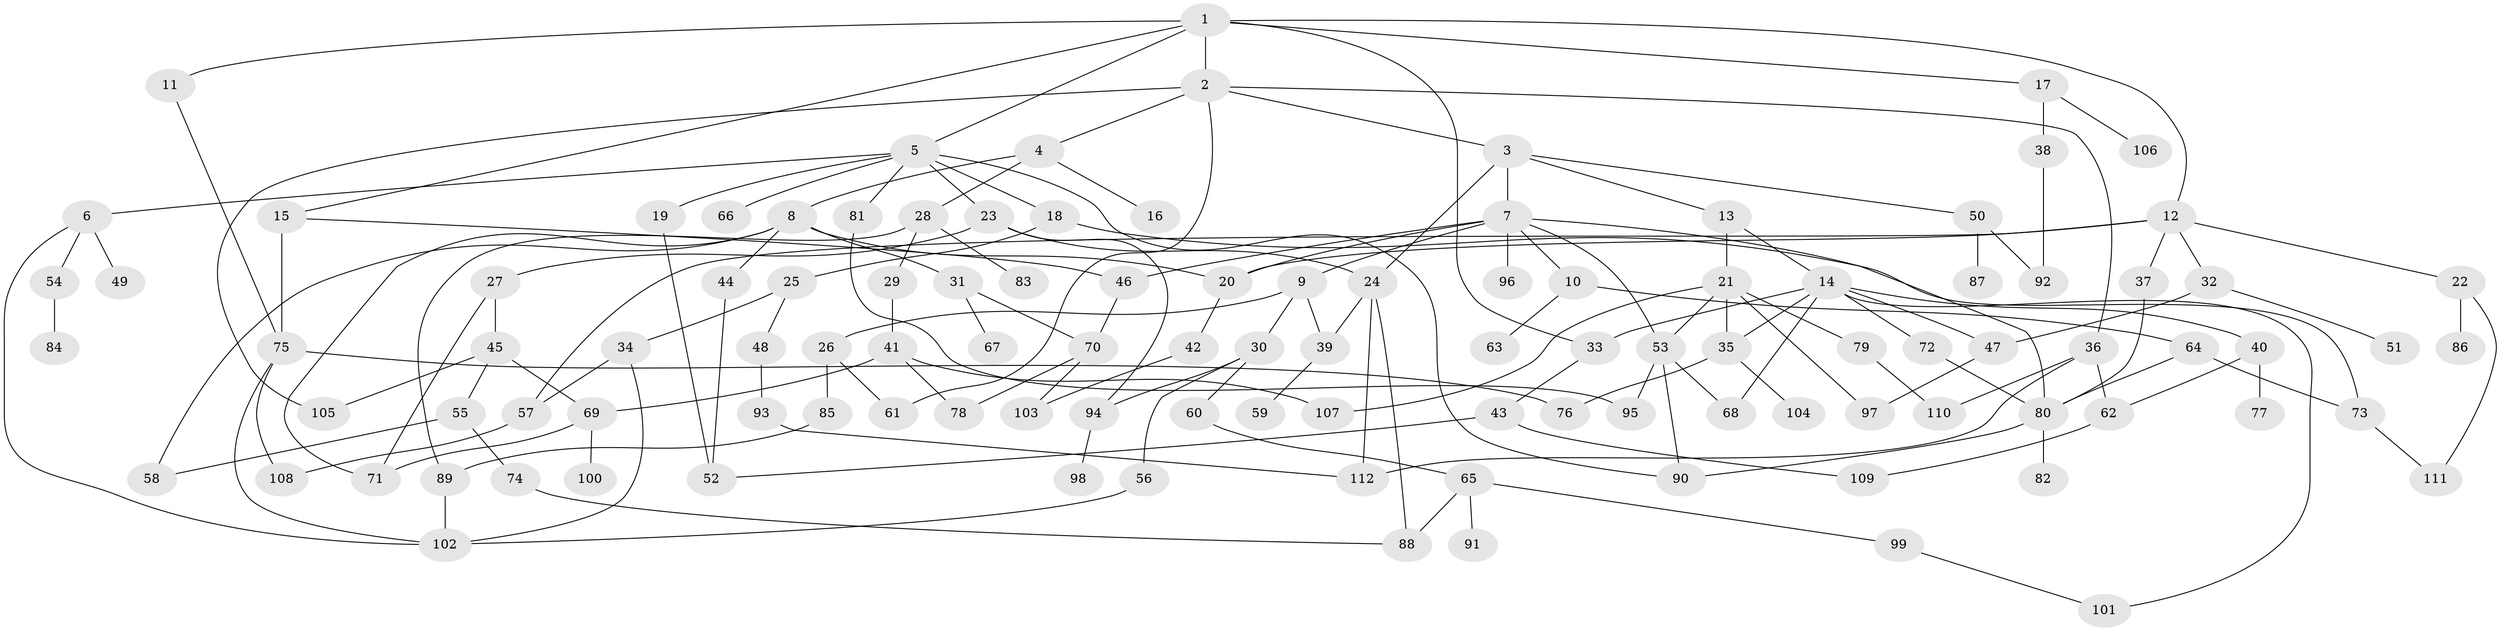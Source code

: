 // coarse degree distribution, {8: 0.05194805194805195, 6: 0.07792207792207792, 10: 0.012987012987012988, 4: 0.07792207792207792, 9: 0.012987012987012988, 2: 0.2857142857142857, 7: 0.012987012987012988, 3: 0.16883116883116883, 1: 0.2077922077922078, 5: 0.09090909090909091}
// Generated by graph-tools (version 1.1) at 2025/23/03/03/25 07:23:30]
// undirected, 112 vertices, 161 edges
graph export_dot {
graph [start="1"]
  node [color=gray90,style=filled];
  1;
  2;
  3;
  4;
  5;
  6;
  7;
  8;
  9;
  10;
  11;
  12;
  13;
  14;
  15;
  16;
  17;
  18;
  19;
  20;
  21;
  22;
  23;
  24;
  25;
  26;
  27;
  28;
  29;
  30;
  31;
  32;
  33;
  34;
  35;
  36;
  37;
  38;
  39;
  40;
  41;
  42;
  43;
  44;
  45;
  46;
  47;
  48;
  49;
  50;
  51;
  52;
  53;
  54;
  55;
  56;
  57;
  58;
  59;
  60;
  61;
  62;
  63;
  64;
  65;
  66;
  67;
  68;
  69;
  70;
  71;
  72;
  73;
  74;
  75;
  76;
  77;
  78;
  79;
  80;
  81;
  82;
  83;
  84;
  85;
  86;
  87;
  88;
  89;
  90;
  91;
  92;
  93;
  94;
  95;
  96;
  97;
  98;
  99;
  100;
  101;
  102;
  103;
  104;
  105;
  106;
  107;
  108;
  109;
  110;
  111;
  112;
  1 -- 2;
  1 -- 5;
  1 -- 11;
  1 -- 12;
  1 -- 15;
  1 -- 17;
  1 -- 33;
  2 -- 3;
  2 -- 4;
  2 -- 36;
  2 -- 105;
  2 -- 61;
  3 -- 7;
  3 -- 13;
  3 -- 24;
  3 -- 50;
  4 -- 8;
  4 -- 16;
  4 -- 28;
  5 -- 6;
  5 -- 18;
  5 -- 19;
  5 -- 23;
  5 -- 66;
  5 -- 81;
  5 -- 90;
  6 -- 49;
  6 -- 54;
  6 -- 102;
  7 -- 9;
  7 -- 10;
  7 -- 46;
  7 -- 96;
  7 -- 20;
  7 -- 53;
  7 -- 80;
  8 -- 20;
  8 -- 31;
  8 -- 44;
  8 -- 71;
  8 -- 58;
  9 -- 26;
  9 -- 30;
  9 -- 39;
  10 -- 63;
  10 -- 64;
  11 -- 75;
  12 -- 22;
  12 -- 32;
  12 -- 37;
  12 -- 57;
  12 -- 20;
  13 -- 14;
  13 -- 21;
  14 -- 35;
  14 -- 40;
  14 -- 68;
  14 -- 72;
  14 -- 47;
  14 -- 101;
  14 -- 33;
  15 -- 75;
  15 -- 46;
  17 -- 38;
  17 -- 106;
  18 -- 25;
  18 -- 73;
  19 -- 52;
  20 -- 42;
  21 -- 53;
  21 -- 79;
  21 -- 97;
  21 -- 35;
  21 -- 107;
  22 -- 86;
  22 -- 111;
  23 -- 27;
  23 -- 24;
  23 -- 94;
  24 -- 88;
  24 -- 112;
  24 -- 39;
  25 -- 34;
  25 -- 48;
  26 -- 61;
  26 -- 85;
  27 -- 45;
  27 -- 71;
  28 -- 29;
  28 -- 83;
  28 -- 89;
  29 -- 41;
  30 -- 56;
  30 -- 60;
  30 -- 94;
  31 -- 67;
  31 -- 70;
  32 -- 47;
  32 -- 51;
  33 -- 43;
  34 -- 102;
  34 -- 57;
  35 -- 104;
  35 -- 76;
  36 -- 62;
  36 -- 110;
  36 -- 112;
  37 -- 80;
  38 -- 92;
  39 -- 59;
  40 -- 77;
  40 -- 62;
  41 -- 69;
  41 -- 107;
  41 -- 78;
  42 -- 103;
  43 -- 52;
  43 -- 109;
  44 -- 52;
  45 -- 55;
  45 -- 69;
  45 -- 105;
  46 -- 70;
  47 -- 97;
  48 -- 93;
  50 -- 87;
  50 -- 92;
  53 -- 68;
  53 -- 90;
  53 -- 95;
  54 -- 84;
  55 -- 58;
  55 -- 74;
  56 -- 102;
  57 -- 108;
  60 -- 65;
  62 -- 109;
  64 -- 73;
  64 -- 80;
  65 -- 91;
  65 -- 99;
  65 -- 88;
  69 -- 100;
  69 -- 71;
  70 -- 78;
  70 -- 103;
  72 -- 80;
  73 -- 111;
  74 -- 88;
  75 -- 76;
  75 -- 108;
  75 -- 102;
  79 -- 110;
  80 -- 82;
  80 -- 90;
  81 -- 95;
  85 -- 89;
  89 -- 102;
  93 -- 112;
  94 -- 98;
  99 -- 101;
}
